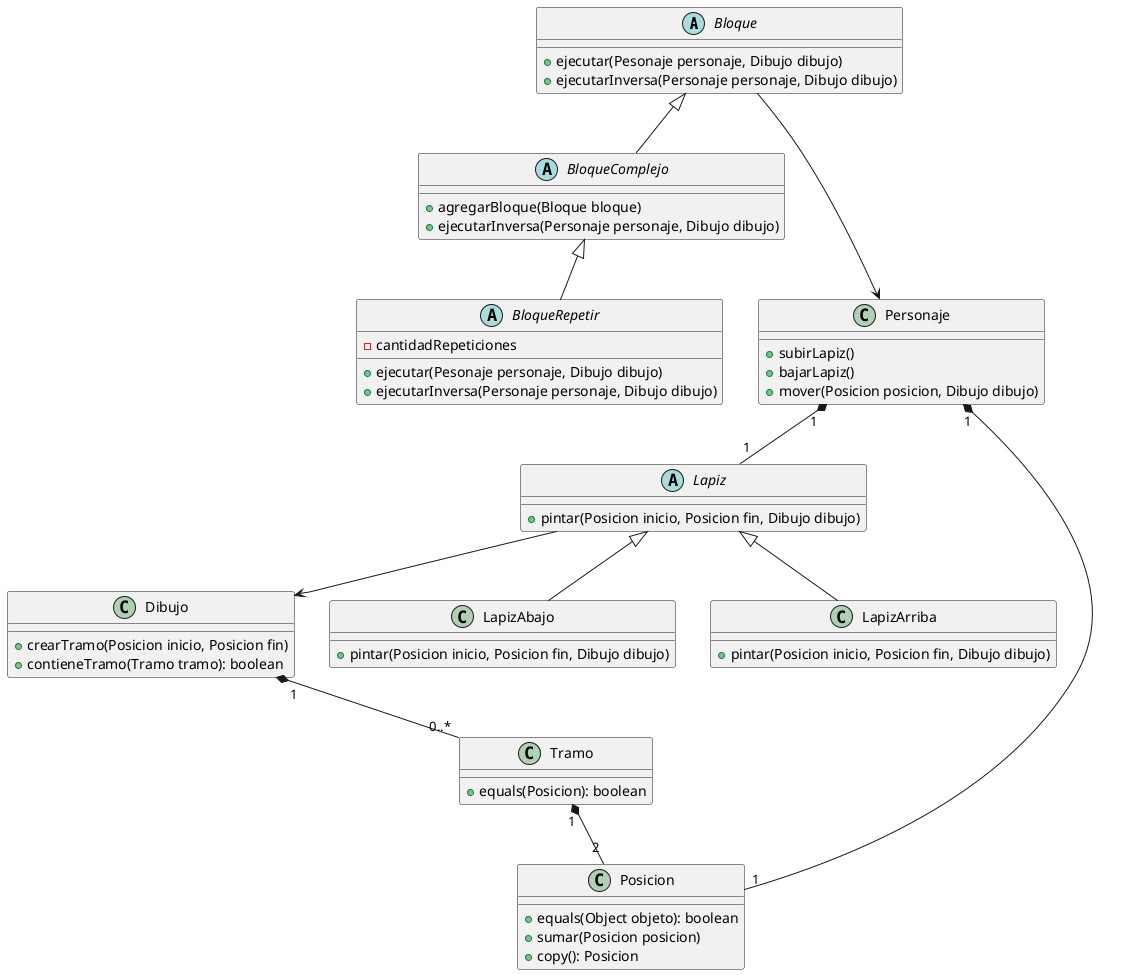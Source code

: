 @startuml

Abstract Class Bloque{
    +ejecutar(Pesonaje personaje, Dibujo dibujo)
    +ejecutarInversa(Personaje personaje, Dibujo dibujo)
}

Abstract Class BloqueComplejo{
    +agregarBloque(Bloque bloque)
    +ejecutarInversa(Personaje personaje, Dibujo dibujo)
}

Abstract Class BloqueRepetir{
    -cantidadRepeticiones
    +ejecutar(Pesonaje personaje, Dibujo dibujo)
    +ejecutarInversa(Personaje personaje, Dibujo dibujo)
}

Class Personaje{
    +subirLapiz()
    +bajarLapiz()
    +mover(Posicion posicion, Dibujo dibujo)
}

Class Dibujo{
    +crearTramo(Posicion inicio, Posicion fin)
    +contieneTramo(Tramo tramo): boolean
}

Class Tramo{
    +equals(Posicion): boolean
}

Abstract Class Lapiz{
    +pintar(Posicion inicio, Posicion fin, Dibujo dibujo)
}

Class LapizAbajo{
    +pintar(Posicion inicio, Posicion fin, Dibujo dibujo)
}

Class LapizArriba{
    +pintar(Posicion inicio, Posicion fin, Dibujo dibujo)
}

Class Posicion{
    +equals(Object objeto): boolean
    +sumar(Posicion posicion)
    +copy(): Posicion
}

Bloque <|-- BloqueComplejo
BloqueComplejo<|-- BloqueRepetir
Bloque ---> Personaje

Personaje "1"*--"1" Lapiz
Personaje "1"*--"1" Posicion

Tramo "1"*--"2" Posicion
Dibujo "1"*--"0..*"Tramo

Lapiz <|-- LapizAbajo
Lapiz <|-- LapizArriba
Lapiz --> Dibujo

@enduml